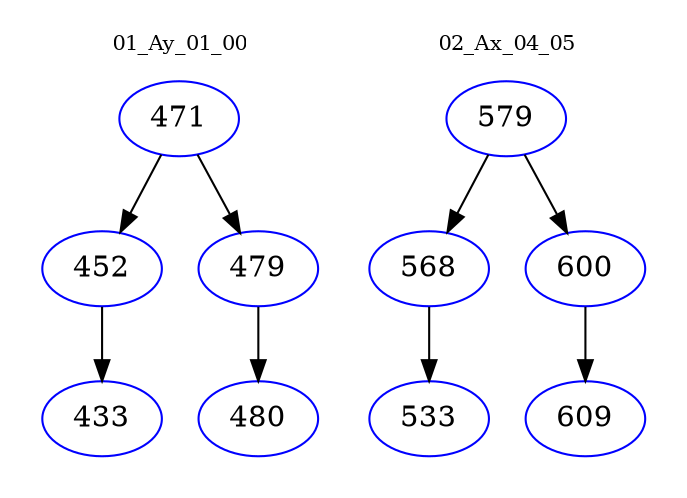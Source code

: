 digraph{
subgraph cluster_0 {
color = white
label = "01_Ay_01_00";
fontsize=10;
T0_471 [label="471", color="blue"]
T0_471 -> T0_452 [color="black"]
T0_452 [label="452", color="blue"]
T0_452 -> T0_433 [color="black"]
T0_433 [label="433", color="blue"]
T0_471 -> T0_479 [color="black"]
T0_479 [label="479", color="blue"]
T0_479 -> T0_480 [color="black"]
T0_480 [label="480", color="blue"]
}
subgraph cluster_1 {
color = white
label = "02_Ax_04_05";
fontsize=10;
T1_579 [label="579", color="blue"]
T1_579 -> T1_568 [color="black"]
T1_568 [label="568", color="blue"]
T1_568 -> T1_533 [color="black"]
T1_533 [label="533", color="blue"]
T1_579 -> T1_600 [color="black"]
T1_600 [label="600", color="blue"]
T1_600 -> T1_609 [color="black"]
T1_609 [label="609", color="blue"]
}
}

